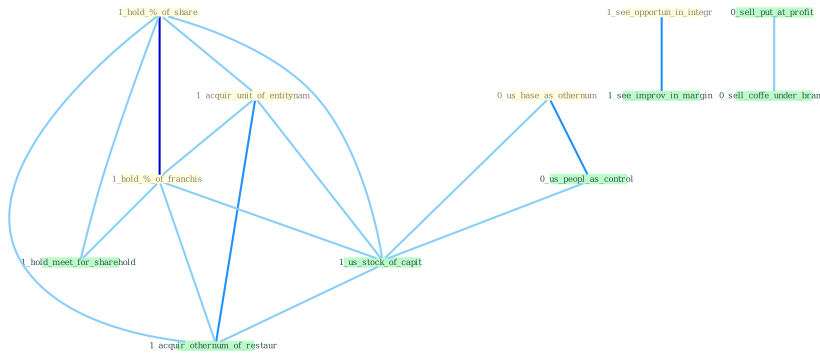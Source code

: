 Graph G{ 
    node
    [shape=polygon,style=filled,width=.5,height=.06,color="#BDFCC9",fixedsize=true,fontsize=4,
    fontcolor="#2f4f4f"];
    {node
    [color="#ffffe0", fontcolor="#8b7d6b"] "0_us_base_as_othernum " "1_hold_%_of_share " "1_acquir_unit_of_entitynam " "1_hold_%_of_franchis " "1_see_opportun_in_integr "}
{node [color="#fff0f5", fontcolor="#b22222"]}
edge [color="#B0E2FF"];

	"0_us_base_as_othernum " -- "0_us_peopl_as_control " [w="2", color="#1e90ff" , len=0.8];
	"0_us_base_as_othernum " -- "1_us_stock_of_capit " [w="1", color="#87cefa" ];
	"1_hold_%_of_share " -- "1_acquir_unit_of_entitynam " [w="1", color="#87cefa" ];
	"1_hold_%_of_share " -- "1_hold_%_of_franchis " [w="3", color="#0000cd" , len=0.6];
	"1_hold_%_of_share " -- "1_us_stock_of_capit " [w="1", color="#87cefa" ];
	"1_hold_%_of_share " -- "1_hold_meet_for_sharehold " [w="1", color="#87cefa" ];
	"1_hold_%_of_share " -- "1_acquir_othernum_of_restaur " [w="1", color="#87cefa" ];
	"1_acquir_unit_of_entitynam " -- "1_hold_%_of_franchis " [w="1", color="#87cefa" ];
	"1_acquir_unit_of_entitynam " -- "1_us_stock_of_capit " [w="1", color="#87cefa" ];
	"1_acquir_unit_of_entitynam " -- "1_acquir_othernum_of_restaur " [w="2", color="#1e90ff" , len=0.8];
	"1_hold_%_of_franchis " -- "1_us_stock_of_capit " [w="1", color="#87cefa" ];
	"1_hold_%_of_franchis " -- "1_hold_meet_for_sharehold " [w="1", color="#87cefa" ];
	"1_hold_%_of_franchis " -- "1_acquir_othernum_of_restaur " [w="1", color="#87cefa" ];
	"1_see_opportun_in_integr " -- "1_see_improv_in_margin " [w="2", color="#1e90ff" , len=0.8];
	"0_us_peopl_as_control " -- "1_us_stock_of_capit " [w="1", color="#87cefa" ];
	"0_sell_put_at_profit " -- "0_sell_coffe_under_brand " [w="1", color="#87cefa" ];
	"1_us_stock_of_capit " -- "1_acquir_othernum_of_restaur " [w="1", color="#87cefa" ];
}